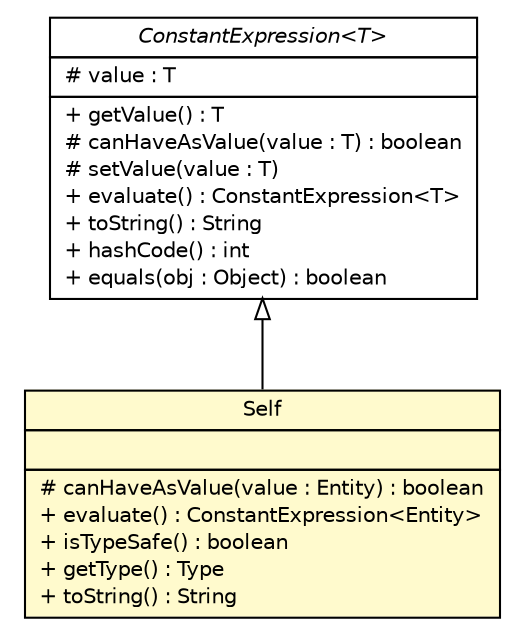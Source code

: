 #!/usr/local/bin/dot
#
# Class diagram 
# Generated by UMLGraph version R5_6 (http://www.umlgraph.org/)
#

digraph G {
	edge [fontname="Helvetica",fontsize=10,labelfontname="Helvetica",labelfontsize=10];
	node [fontname="Helvetica",fontsize=10,shape=plaintext];
	nodesep=0.25;
	ranksep=0.5;
	// model.programs.parsing.language.expression.constant.ConstantExpression<T>
	c15219 [label=<<table title="model.programs.parsing.language.expression.constant.ConstantExpression" border="0" cellborder="1" cellspacing="0" cellpadding="2" port="p" href="./ConstantExpression.html">
		<tr><td><table border="0" cellspacing="0" cellpadding="1">
<tr><td align="center" balign="center"><font face="Helvetica-Oblique"> ConstantExpression&lt;T&gt; </font></td></tr>
		</table></td></tr>
		<tr><td><table border="0" cellspacing="0" cellpadding="1">
<tr><td align="left" balign="left"> # value : T </td></tr>
		</table></td></tr>
		<tr><td><table border="0" cellspacing="0" cellpadding="1">
<tr><td align="left" balign="left"> + getValue() : T </td></tr>
<tr><td align="left" balign="left"> # canHaveAsValue(value : T) : boolean </td></tr>
<tr><td align="left" balign="left"> # setValue(value : T) </td></tr>
<tr><td align="left" balign="left"> + evaluate() : ConstantExpression&lt;T&gt; </td></tr>
<tr><td align="left" balign="left"> + toString() : String </td></tr>
<tr><td align="left" balign="left"> + hashCode() : int </td></tr>
<tr><td align="left" balign="left"> + equals(obj : Object) : boolean </td></tr>
		</table></td></tr>
		</table>>, URL="./ConstantExpression.html", fontname="Helvetica", fontcolor="black", fontsize=10.0];
	// model.programs.parsing.language.expression.constant.Self
	c15221 [label=<<table title="model.programs.parsing.language.expression.constant.Self" border="0" cellborder="1" cellspacing="0" cellpadding="2" port="p" bgcolor="lemonChiffon" href="./Self.html">
		<tr><td><table border="0" cellspacing="0" cellpadding="1">
<tr><td align="center" balign="center"> Self </td></tr>
		</table></td></tr>
		<tr><td><table border="0" cellspacing="0" cellpadding="1">
<tr><td align="left" balign="left">  </td></tr>
		</table></td></tr>
		<tr><td><table border="0" cellspacing="0" cellpadding="1">
<tr><td align="left" balign="left"> # canHaveAsValue(value : Entity) : boolean </td></tr>
<tr><td align="left" balign="left"> + evaluate() : ConstantExpression&lt;Entity&gt; </td></tr>
<tr><td align="left" balign="left"> + isTypeSafe() : boolean </td></tr>
<tr><td align="left" balign="left"> + getType() : Type </td></tr>
<tr><td align="left" balign="left"> + toString() : String </td></tr>
		</table></td></tr>
		</table>>, URL="./Self.html", fontname="Helvetica", fontcolor="black", fontsize=10.0];
	//model.programs.parsing.language.expression.constant.Self extends model.programs.parsing.language.expression.constant.ConstantExpression<world.entity.Entity>
	c15219:p -> c15221:p [dir=back,arrowtail=empty];
}

